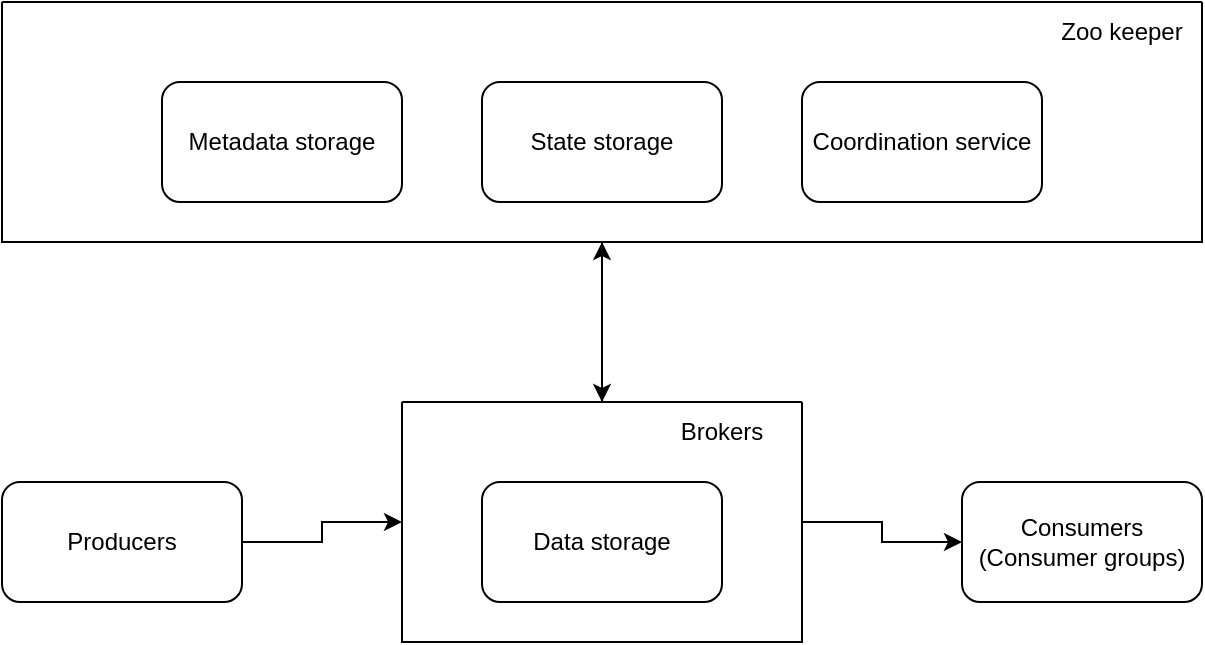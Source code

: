 <mxfile version="24.2.3" type="device">
  <diagram id="bc47vRQSer-DN1HRI0ml" name="Page-1">
    <mxGraphModel dx="882" dy="578" grid="1" gridSize="10" guides="1" tooltips="1" connect="1" arrows="1" fold="1" page="1" pageScale="1" pageWidth="850" pageHeight="1100" math="0" shadow="0">
      <root>
        <mxCell id="0" />
        <mxCell id="1" parent="0" />
        <mxCell id="qVao4xbg_2WPCuzyOfFB-9" style="edgeStyle=orthogonalEdgeStyle;rounded=0;orthogonalLoop=1;jettySize=auto;html=1;exitX=1;exitY=0.5;exitDx=0;exitDy=0;entryX=0;entryY=0.5;entryDx=0;entryDy=0;" parent="1" source="qVao4xbg_2WPCuzyOfFB-1" target="qVao4xbg_2WPCuzyOfFB-2" edge="1">
          <mxGeometry relative="1" as="geometry" />
        </mxCell>
        <mxCell id="qVao4xbg_2WPCuzyOfFB-1" value="Producers" style="rounded=1;whiteSpace=wrap;html=1;" parent="1" vertex="1">
          <mxGeometry x="80" y="280" width="120" height="60" as="geometry" />
        </mxCell>
        <mxCell id="qVao4xbg_2WPCuzyOfFB-10" style="edgeStyle=orthogonalEdgeStyle;rounded=0;orthogonalLoop=1;jettySize=auto;html=1;exitX=1;exitY=0.5;exitDx=0;exitDy=0;entryX=0;entryY=0.5;entryDx=0;entryDy=0;" parent="1" source="qVao4xbg_2WPCuzyOfFB-2" target="qVao4xbg_2WPCuzyOfFB-5" edge="1">
          <mxGeometry relative="1" as="geometry" />
        </mxCell>
        <mxCell id="lUVvND8OZJ8VqQVkjP3g-7" style="edgeStyle=orthogonalEdgeStyle;rounded=0;orthogonalLoop=1;jettySize=auto;html=1;exitX=0.5;exitY=0;exitDx=0;exitDy=0;entryX=0.5;entryY=1;entryDx=0;entryDy=0;" edge="1" parent="1" source="qVao4xbg_2WPCuzyOfFB-2" target="lUVvND8OZJ8VqQVkjP3g-1">
          <mxGeometry relative="1" as="geometry" />
        </mxCell>
        <mxCell id="qVao4xbg_2WPCuzyOfFB-2" value="" style="swimlane;startSize=0;" parent="1" vertex="1">
          <mxGeometry x="280" y="240" width="200" height="120" as="geometry" />
        </mxCell>
        <mxCell id="qVao4xbg_2WPCuzyOfFB-3" value="Data storage" style="rounded=1;whiteSpace=wrap;html=1;" parent="qVao4xbg_2WPCuzyOfFB-2" vertex="1">
          <mxGeometry x="40" y="40" width="120" height="60" as="geometry" />
        </mxCell>
        <mxCell id="qVao4xbg_2WPCuzyOfFB-8" value="Brokers" style="text;html=1;align=center;verticalAlign=middle;whiteSpace=wrap;rounded=0;" parent="qVao4xbg_2WPCuzyOfFB-2" vertex="1">
          <mxGeometry x="120" width="80" height="30" as="geometry" />
        </mxCell>
        <mxCell id="qVao4xbg_2WPCuzyOfFB-5" value="Consumers (Consumer groups)" style="rounded=1;whiteSpace=wrap;html=1;" parent="1" vertex="1">
          <mxGeometry x="560" y="280" width="120" height="60" as="geometry" />
        </mxCell>
        <mxCell id="lUVvND8OZJ8VqQVkjP3g-6" style="edgeStyle=orthogonalEdgeStyle;rounded=0;orthogonalLoop=1;jettySize=auto;html=1;exitX=0.5;exitY=1;exitDx=0;exitDy=0;entryX=0.5;entryY=0;entryDx=0;entryDy=0;" edge="1" parent="1" source="lUVvND8OZJ8VqQVkjP3g-1" target="qVao4xbg_2WPCuzyOfFB-2">
          <mxGeometry relative="1" as="geometry" />
        </mxCell>
        <mxCell id="lUVvND8OZJ8VqQVkjP3g-1" value="" style="swimlane;startSize=0;" vertex="1" parent="1">
          <mxGeometry x="80" y="40" width="600" height="120" as="geometry" />
        </mxCell>
        <mxCell id="lUVvND8OZJ8VqQVkjP3g-2" value="State storage" style="rounded=1;whiteSpace=wrap;html=1;" vertex="1" parent="lUVvND8OZJ8VqQVkjP3g-1">
          <mxGeometry x="240" y="40" width="120" height="60" as="geometry" />
        </mxCell>
        <mxCell id="lUVvND8OZJ8VqQVkjP3g-3" value="Metadata storage" style="rounded=1;whiteSpace=wrap;html=1;" vertex="1" parent="lUVvND8OZJ8VqQVkjP3g-1">
          <mxGeometry x="80" y="40" width="120" height="60" as="geometry" />
        </mxCell>
        <mxCell id="lUVvND8OZJ8VqQVkjP3g-4" value="Coordination service" style="rounded=1;whiteSpace=wrap;html=1;" vertex="1" parent="lUVvND8OZJ8VqQVkjP3g-1">
          <mxGeometry x="400" y="40" width="120" height="60" as="geometry" />
        </mxCell>
        <mxCell id="lUVvND8OZJ8VqQVkjP3g-5" value="Zoo keeper" style="text;html=1;align=center;verticalAlign=middle;whiteSpace=wrap;rounded=0;" vertex="1" parent="lUVvND8OZJ8VqQVkjP3g-1">
          <mxGeometry x="520" width="80" height="30" as="geometry" />
        </mxCell>
      </root>
    </mxGraphModel>
  </diagram>
</mxfile>
